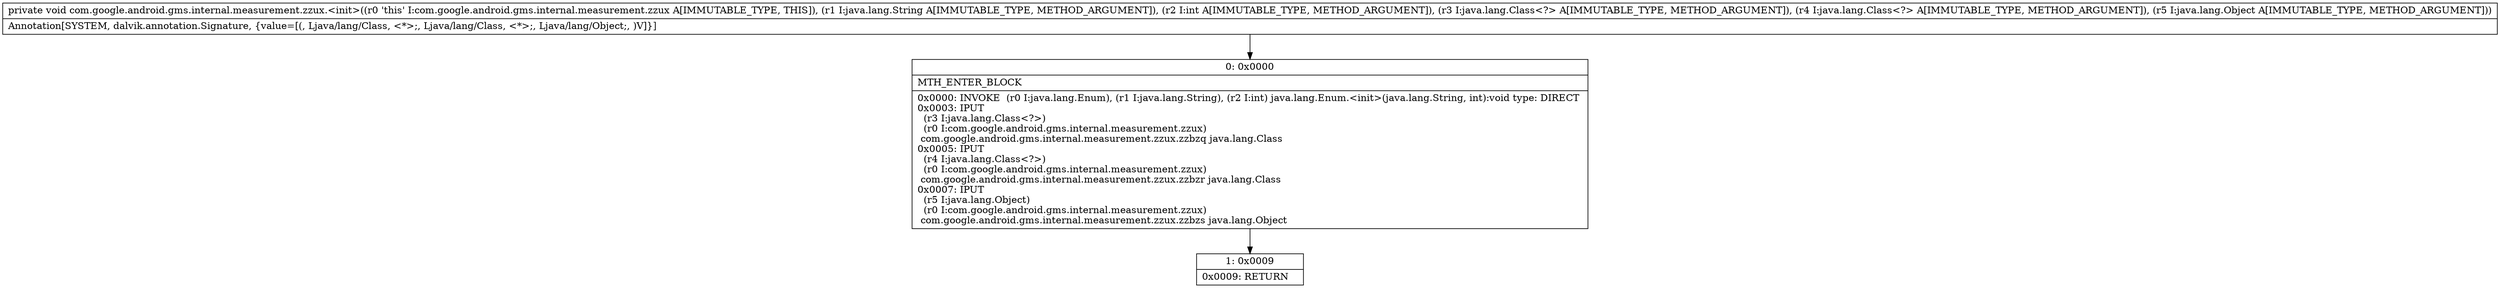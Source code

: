 digraph "CFG forcom.google.android.gms.internal.measurement.zzux.\<init\>(Ljava\/lang\/String;ILjava\/lang\/Class;Ljava\/lang\/Class;Ljava\/lang\/Object;)V" {
Node_0 [shape=record,label="{0\:\ 0x0000|MTH_ENTER_BLOCK\l|0x0000: INVOKE  (r0 I:java.lang.Enum), (r1 I:java.lang.String), (r2 I:int) java.lang.Enum.\<init\>(java.lang.String, int):void type: DIRECT \l0x0003: IPUT  \l  (r3 I:java.lang.Class\<?\>)\l  (r0 I:com.google.android.gms.internal.measurement.zzux)\l com.google.android.gms.internal.measurement.zzux.zzbzq java.lang.Class \l0x0005: IPUT  \l  (r4 I:java.lang.Class\<?\>)\l  (r0 I:com.google.android.gms.internal.measurement.zzux)\l com.google.android.gms.internal.measurement.zzux.zzbzr java.lang.Class \l0x0007: IPUT  \l  (r5 I:java.lang.Object)\l  (r0 I:com.google.android.gms.internal.measurement.zzux)\l com.google.android.gms.internal.measurement.zzux.zzbzs java.lang.Object \l}"];
Node_1 [shape=record,label="{1\:\ 0x0009|0x0009: RETURN   \l}"];
MethodNode[shape=record,label="{private void com.google.android.gms.internal.measurement.zzux.\<init\>((r0 'this' I:com.google.android.gms.internal.measurement.zzux A[IMMUTABLE_TYPE, THIS]), (r1 I:java.lang.String A[IMMUTABLE_TYPE, METHOD_ARGUMENT]), (r2 I:int A[IMMUTABLE_TYPE, METHOD_ARGUMENT]), (r3 I:java.lang.Class\<?\> A[IMMUTABLE_TYPE, METHOD_ARGUMENT]), (r4 I:java.lang.Class\<?\> A[IMMUTABLE_TYPE, METHOD_ARGUMENT]), (r5 I:java.lang.Object A[IMMUTABLE_TYPE, METHOD_ARGUMENT]))  | Annotation[SYSTEM, dalvik.annotation.Signature, \{value=[(, Ljava\/lang\/Class, \<*\>;, Ljava\/lang\/Class, \<*\>;, Ljava\/lang\/Object;, )V]\}]\l}"];
MethodNode -> Node_0;
Node_0 -> Node_1;
}

